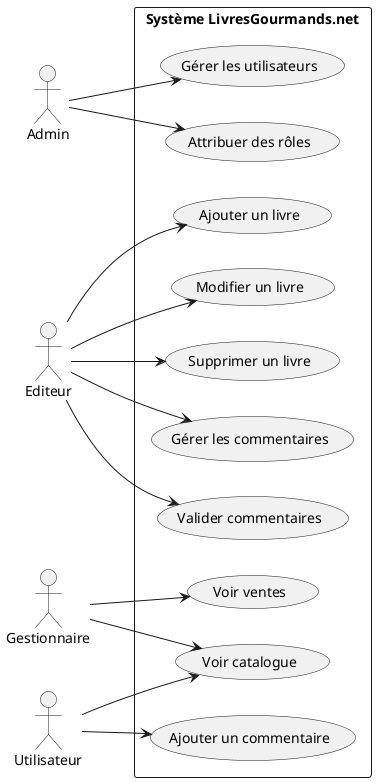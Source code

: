 @startuml
left to right direction

actor Admin
actor Editeur
actor Gestionnaire
actor Utilisateur

rectangle "Système LivresGourmands.net" {
  
  (Gérer les utilisateurs) as GU
  (Attribuer des rôles) as AR
  (Ajouter un livre) as AL
  (Modifier un livre) as ML
  (Supprimer un livre) as SL
  (Gérer les commentaires) as GC
  (Voir catalogue) as VC
  (Valider commentaires) as VCmt
  (Voir ventes) as VV
  (Ajouter un commentaire) as AC

  Admin --> GU
  Admin --> AR
  Editeur --> AL
  Editeur --> ML
  Editeur --> SL
  Editeur --> GC
  Editeur --> VCmt
  Gestionnaire --> VV
  Gestionnaire --> VC
  Utilisateur --> AC
  Utilisateur --> VC
}

@enduml
